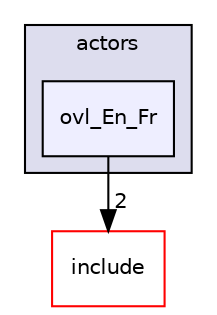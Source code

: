 digraph "src/overlays/actors/ovl_En_Fr" {
  compound=true
  node [ fontsize="10", fontname="Helvetica"];
  edge [ labelfontsize="10", labelfontname="Helvetica"];
  subgraph clusterdir_e93473484be31ce7bcb356bd643a22f8 {
    graph [ bgcolor="#ddddee", pencolor="black", label="actors" fontname="Helvetica", fontsize="10", URL="dir_e93473484be31ce7bcb356bd643a22f8.html"]
  dir_b558e6c35188d92f1c77f2f44ea47fe0 [shape=box, label="ovl_En_Fr", style="filled", fillcolor="#eeeeff", pencolor="black", URL="dir_b558e6c35188d92f1c77f2f44ea47fe0.html"];
  }
  dir_d44c64559bbebec7f509842c48db8b23 [shape=box label="include" fillcolor="white" style="filled" color="red" URL="dir_d44c64559bbebec7f509842c48db8b23.html"];
  dir_b558e6c35188d92f1c77f2f44ea47fe0->dir_d44c64559bbebec7f509842c48db8b23 [headlabel="2", labeldistance=1.5 headhref="dir_000241_000000.html"];
}
